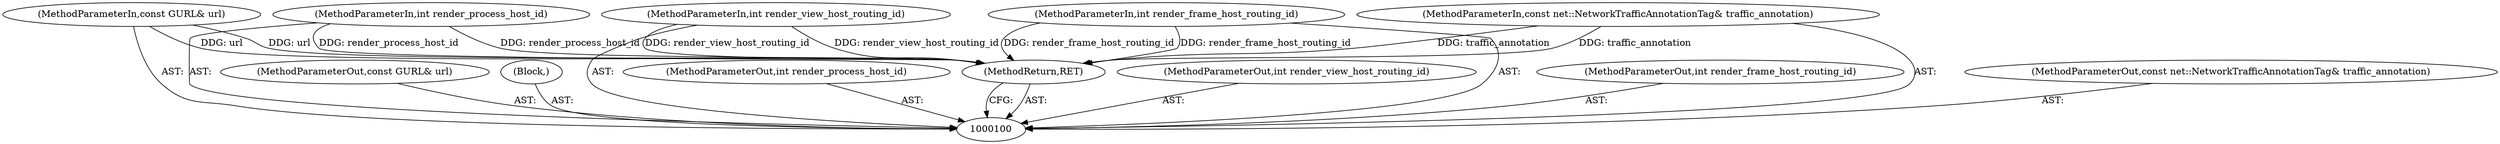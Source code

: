 digraph "0_Chrome_2f81d000fdb5331121cba7ff81dfaaec25b520a5" {
"1000107" [label="(MethodReturn,RET)"];
"1000101" [label="(MethodParameterIn,const GURL& url)"];
"1000113" [label="(MethodParameterOut,const GURL& url)"];
"1000106" [label="(Block,)"];
"1000102" [label="(MethodParameterIn,int render_process_host_id)"];
"1000114" [label="(MethodParameterOut,int render_process_host_id)"];
"1000103" [label="(MethodParameterIn,int render_view_host_routing_id)"];
"1000115" [label="(MethodParameterOut,int render_view_host_routing_id)"];
"1000104" [label="(MethodParameterIn,int render_frame_host_routing_id)"];
"1000116" [label="(MethodParameterOut,int render_frame_host_routing_id)"];
"1000105" [label="(MethodParameterIn,const net::NetworkTrafficAnnotationTag& traffic_annotation)"];
"1000117" [label="(MethodParameterOut,const net::NetworkTrafficAnnotationTag& traffic_annotation)"];
"1000107" -> "1000100"  [label="AST: "];
"1000107" -> "1000100"  [label="CFG: "];
"1000104" -> "1000107"  [label="DDG: render_frame_host_routing_id"];
"1000105" -> "1000107"  [label="DDG: traffic_annotation"];
"1000103" -> "1000107"  [label="DDG: render_view_host_routing_id"];
"1000102" -> "1000107"  [label="DDG: render_process_host_id"];
"1000101" -> "1000107"  [label="DDG: url"];
"1000101" -> "1000100"  [label="AST: "];
"1000101" -> "1000107"  [label="DDG: url"];
"1000113" -> "1000100"  [label="AST: "];
"1000106" -> "1000100"  [label="AST: "];
"1000102" -> "1000100"  [label="AST: "];
"1000102" -> "1000107"  [label="DDG: render_process_host_id"];
"1000114" -> "1000100"  [label="AST: "];
"1000103" -> "1000100"  [label="AST: "];
"1000103" -> "1000107"  [label="DDG: render_view_host_routing_id"];
"1000115" -> "1000100"  [label="AST: "];
"1000104" -> "1000100"  [label="AST: "];
"1000104" -> "1000107"  [label="DDG: render_frame_host_routing_id"];
"1000116" -> "1000100"  [label="AST: "];
"1000105" -> "1000100"  [label="AST: "];
"1000105" -> "1000107"  [label="DDG: traffic_annotation"];
"1000117" -> "1000100"  [label="AST: "];
}
